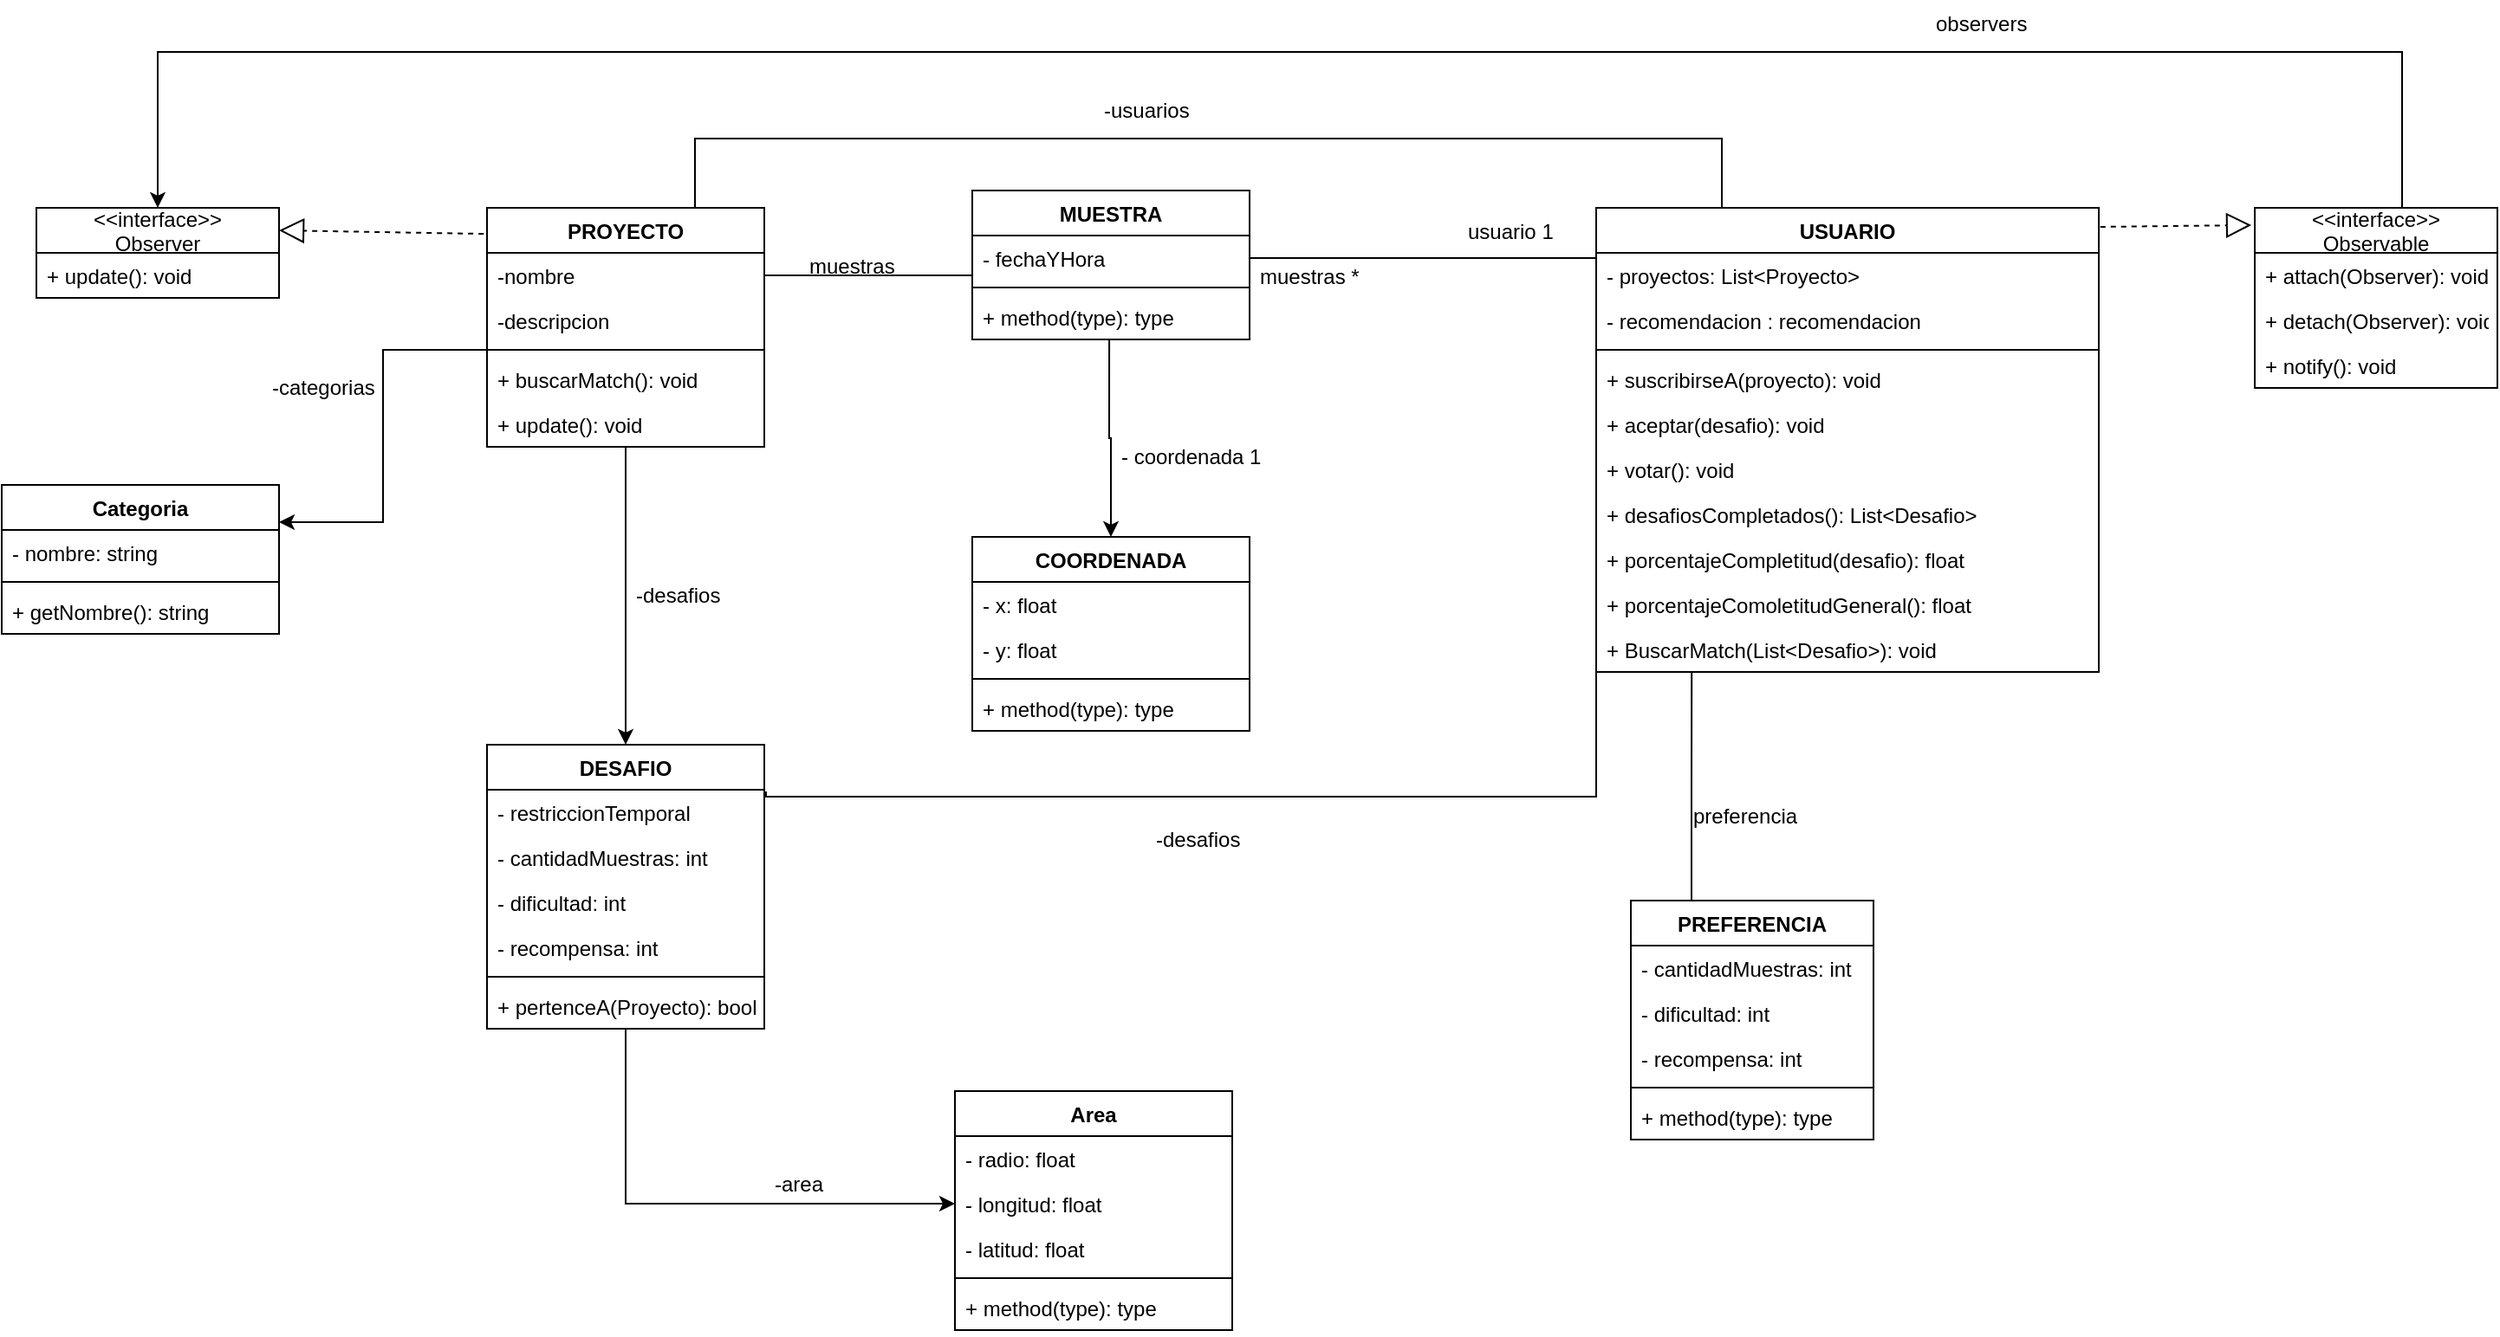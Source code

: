 <mxfile version="20.5.1" type="device"><diagram id="Aha8aXTMeK0WefyMDkca" name="Página-1"><mxGraphModel dx="2237" dy="1279" grid="1" gridSize="10" guides="1" tooltips="1" connect="1" arrows="1" fold="1" page="1" pageScale="1" pageWidth="1169" pageHeight="827" math="0" shadow="0"><root><mxCell id="0"/><mxCell id="1" parent="0"/><mxCell id="2cNmXknDHoKsyeDCSXHs-48" style="edgeStyle=orthogonalEdgeStyle;rounded=0;orthogonalLoop=1;jettySize=auto;html=1;exitX=0.75;exitY=0;exitDx=0;exitDy=0;entryX=0.25;entryY=0;entryDx=0;entryDy=0;endArrow=none;endFill=0;" parent="1" source="2cNmXknDHoKsyeDCSXHs-1" target="2cNmXknDHoKsyeDCSXHs-17" edge="1"><mxGeometry relative="1" as="geometry"><Array as="points"><mxPoint x="140" y="10"/><mxPoint x="733" y="10"/></Array></mxGeometry></mxCell><mxCell id="xSdEniJTxtQEgLRPIjzg-28" style="edgeStyle=orthogonalEdgeStyle;rounded=0;orthogonalLoop=1;jettySize=auto;html=1;exitX=0.5;exitY=1;exitDx=0;exitDy=0;entryX=0.5;entryY=0;entryDx=0;entryDy=0;exitPerimeter=0;" edge="1" parent="1" source="xSdEniJTxtQEgLRPIjzg-6" target="2cNmXknDHoKsyeDCSXHs-9"><mxGeometry relative="1" as="geometry"/></mxCell><mxCell id="xSdEniJTxtQEgLRPIjzg-35" style="edgeStyle=orthogonalEdgeStyle;rounded=0;orthogonalLoop=1;jettySize=auto;html=1;exitX=0.019;exitY=-0.154;exitDx=0;exitDy=0;entryX=1;entryY=0.25;entryDx=0;entryDy=0;exitPerimeter=0;" edge="1" parent="1" source="2cNmXknDHoKsyeDCSXHs-4" target="xSdEniJTxtQEgLRPIjzg-31"><mxGeometry relative="1" as="geometry"/></mxCell><mxCell id="2cNmXknDHoKsyeDCSXHs-1" value="PROYECTO" style="swimlane;fontStyle=1;align=center;verticalAlign=top;childLayout=stackLayout;horizontal=1;startSize=26;horizontalStack=0;resizeParent=1;resizeParentMax=0;resizeLast=0;collapsible=1;marginBottom=0;" parent="1" vertex="1"><mxGeometry x="20" y="50" width="160" height="138" as="geometry"/></mxCell><mxCell id="2cNmXknDHoKsyeDCSXHs-24" value="-nombre" style="text;strokeColor=none;fillColor=none;align=left;verticalAlign=top;spacingLeft=4;spacingRight=4;overflow=hidden;rotatable=0;points=[[0,0.5],[1,0.5]];portConstraint=eastwest;" parent="2cNmXknDHoKsyeDCSXHs-1" vertex="1"><mxGeometry y="26" width="160" height="26" as="geometry"/></mxCell><mxCell id="2cNmXknDHoKsyeDCSXHs-2" value="-descripcion" style="text;strokeColor=none;fillColor=none;align=left;verticalAlign=top;spacingLeft=4;spacingRight=4;overflow=hidden;rotatable=0;points=[[0,0.5],[1,0.5]];portConstraint=eastwest;" parent="2cNmXknDHoKsyeDCSXHs-1" vertex="1"><mxGeometry y="52" width="160" height="26" as="geometry"/></mxCell><mxCell id="2cNmXknDHoKsyeDCSXHs-3" value="" style="line;strokeWidth=1;fillColor=none;align=left;verticalAlign=middle;spacingTop=-1;spacingLeft=3;spacingRight=3;rotatable=0;labelPosition=right;points=[];portConstraint=eastwest;strokeColor=inherit;" parent="2cNmXknDHoKsyeDCSXHs-1" vertex="1"><mxGeometry y="78" width="160" height="8" as="geometry"/></mxCell><mxCell id="2cNmXknDHoKsyeDCSXHs-4" value="+ buscarMatch(): void" style="text;strokeColor=none;fillColor=none;align=left;verticalAlign=top;spacingLeft=4;spacingRight=4;overflow=hidden;rotatable=0;points=[[0,0.5],[1,0.5]];portConstraint=eastwest;" parent="2cNmXknDHoKsyeDCSXHs-1" vertex="1"><mxGeometry y="86" width="160" height="26" as="geometry"/></mxCell><mxCell id="xSdEniJTxtQEgLRPIjzg-6" value="+ update(): void" style="text;strokeColor=none;fillColor=none;align=left;verticalAlign=top;spacingLeft=4;spacingRight=4;overflow=hidden;rotatable=0;points=[[0,0.5],[1,0.5]];portConstraint=eastwest;" vertex="1" parent="2cNmXknDHoKsyeDCSXHs-1"><mxGeometry y="112" width="160" height="26" as="geometry"/></mxCell><mxCell id="xSdEniJTxtQEgLRPIjzg-29" style="edgeStyle=orthogonalEdgeStyle;rounded=0;orthogonalLoop=1;jettySize=auto;html=1;exitX=0.494;exitY=1;exitDx=0;exitDy=0;entryX=0.5;entryY=0;entryDx=0;entryDy=0;exitPerimeter=0;" edge="1" parent="1" source="2cNmXknDHoKsyeDCSXHs-8" target="xSdEniJTxtQEgLRPIjzg-20"><mxGeometry relative="1" as="geometry"/></mxCell><mxCell id="2cNmXknDHoKsyeDCSXHs-5" value="MUESTRA" style="swimlane;fontStyle=1;align=center;verticalAlign=top;childLayout=stackLayout;horizontal=1;startSize=26;horizontalStack=0;resizeParent=1;resizeParentMax=0;resizeLast=0;collapsible=1;marginBottom=0;" parent="1" vertex="1"><mxGeometry x="300" y="40" width="160" height="86" as="geometry"/></mxCell><mxCell id="2cNmXknDHoKsyeDCSXHs-31" value="- fechaYHora" style="text;strokeColor=none;fillColor=none;align=left;verticalAlign=top;spacingLeft=4;spacingRight=4;overflow=hidden;rotatable=0;points=[[0,0.5],[1,0.5]];portConstraint=eastwest;" parent="2cNmXknDHoKsyeDCSXHs-5" vertex="1"><mxGeometry y="26" width="160" height="26" as="geometry"/></mxCell><mxCell id="2cNmXknDHoKsyeDCSXHs-7" value="" style="line;strokeWidth=1;fillColor=none;align=left;verticalAlign=middle;spacingTop=-1;spacingLeft=3;spacingRight=3;rotatable=0;labelPosition=right;points=[];portConstraint=eastwest;strokeColor=inherit;" parent="2cNmXknDHoKsyeDCSXHs-5" vertex="1"><mxGeometry y="52" width="160" height="8" as="geometry"/></mxCell><mxCell id="2cNmXknDHoKsyeDCSXHs-8" value="+ method(type): type" style="text;strokeColor=none;fillColor=none;align=left;verticalAlign=top;spacingLeft=4;spacingRight=4;overflow=hidden;rotatable=0;points=[[0,0.5],[1,0.5]];portConstraint=eastwest;" parent="2cNmXknDHoKsyeDCSXHs-5" vertex="1"><mxGeometry y="60" width="160" height="26" as="geometry"/></mxCell><mxCell id="2cNmXknDHoKsyeDCSXHs-51" style="edgeStyle=orthogonalEdgeStyle;rounded=0;orthogonalLoop=1;jettySize=auto;html=1;exitX=1.006;exitY=0.038;exitDx=0;exitDy=0;entryX=0;entryY=0.5;entryDx=0;entryDy=0;endArrow=none;endFill=0;exitPerimeter=0;" parent="1" source="2cNmXknDHoKsyeDCSXHs-34" target="2cNmXknDHoKsyeDCSXHs-45" edge="1"><mxGeometry relative="1" as="geometry"><Array as="points"><mxPoint x="181" y="390"/><mxPoint x="660" y="390"/></Array></mxGeometry></mxCell><mxCell id="xSdEniJTxtQEgLRPIjzg-18" value="" style="edgeStyle=orthogonalEdgeStyle;rounded=0;orthogonalLoop=1;jettySize=auto;html=1;" edge="1" parent="1" source="2cNmXknDHoKsyeDCSXHs-9" target="X7vQsqVEX9D1h6OuIF9S-7"><mxGeometry relative="1" as="geometry"/></mxCell><mxCell id="2cNmXknDHoKsyeDCSXHs-9" value="DESAFIO" style="swimlane;fontStyle=1;align=center;verticalAlign=top;childLayout=stackLayout;horizontal=1;startSize=26;horizontalStack=0;resizeParent=1;resizeParentMax=0;resizeLast=0;collapsible=1;marginBottom=0;" parent="1" vertex="1"><mxGeometry x="20" y="360" width="160" height="164" as="geometry"/></mxCell><mxCell id="2cNmXknDHoKsyeDCSXHs-34" value="- restriccionTemporal" style="text;strokeColor=none;fillColor=none;align=left;verticalAlign=top;spacingLeft=4;spacingRight=4;overflow=hidden;rotatable=0;points=[[0,0.5],[1,0.5]];portConstraint=eastwest;" parent="2cNmXknDHoKsyeDCSXHs-9" vertex="1"><mxGeometry y="26" width="160" height="26" as="geometry"/></mxCell><mxCell id="2cNmXknDHoKsyeDCSXHs-35" value="- cantidadMuestras: int" style="text;strokeColor=none;fillColor=none;align=left;verticalAlign=top;spacingLeft=4;spacingRight=4;overflow=hidden;rotatable=0;points=[[0,0.5],[1,0.5]];portConstraint=eastwest;" parent="2cNmXknDHoKsyeDCSXHs-9" vertex="1"><mxGeometry y="52" width="160" height="26" as="geometry"/></mxCell><mxCell id="2cNmXknDHoKsyeDCSXHs-36" value="- dificultad: int" style="text;strokeColor=none;fillColor=none;align=left;verticalAlign=top;spacingLeft=4;spacingRight=4;overflow=hidden;rotatable=0;points=[[0,0.5],[1,0.5]];portConstraint=eastwest;" parent="2cNmXknDHoKsyeDCSXHs-9" vertex="1"><mxGeometry y="78" width="160" height="26" as="geometry"/></mxCell><mxCell id="2cNmXknDHoKsyeDCSXHs-37" value="- recompensa: int" style="text;strokeColor=none;fillColor=none;align=left;verticalAlign=top;spacingLeft=4;spacingRight=4;overflow=hidden;rotatable=0;points=[[0,0.5],[1,0.5]];portConstraint=eastwest;" parent="2cNmXknDHoKsyeDCSXHs-9" vertex="1"><mxGeometry y="104" width="160" height="26" as="geometry"/></mxCell><mxCell id="2cNmXknDHoKsyeDCSXHs-11" value="" style="line;strokeWidth=1;fillColor=none;align=left;verticalAlign=middle;spacingTop=-1;spacingLeft=3;spacingRight=3;rotatable=0;labelPosition=right;points=[];portConstraint=eastwest;strokeColor=inherit;" parent="2cNmXknDHoKsyeDCSXHs-9" vertex="1"><mxGeometry y="130" width="160" height="8" as="geometry"/></mxCell><mxCell id="2cNmXknDHoKsyeDCSXHs-12" value="+ pertenceA(Proyecto): bool" style="text;strokeColor=none;fillColor=none;align=left;verticalAlign=top;spacingLeft=4;spacingRight=4;overflow=hidden;rotatable=0;points=[[0,0.5],[1,0.5]];portConstraint=eastwest;" parent="2cNmXknDHoKsyeDCSXHs-9" vertex="1"><mxGeometry y="138" width="160" height="26" as="geometry"/></mxCell><mxCell id="2cNmXknDHoKsyeDCSXHs-49" style="edgeStyle=orthogonalEdgeStyle;rounded=0;orthogonalLoop=1;jettySize=auto;html=1;exitX=0.25;exitY=0;exitDx=0;exitDy=0;entryX=0.19;entryY=1;entryDx=0;entryDy=0;entryPerimeter=0;endArrow=none;endFill=0;" parent="1" source="2cNmXknDHoKsyeDCSXHs-13" target="2cNmXknDHoKsyeDCSXHs-45" edge="1"><mxGeometry relative="1" as="geometry"/></mxCell><mxCell id="2cNmXknDHoKsyeDCSXHs-13" value="PREFERENCIA" style="swimlane;fontStyle=1;align=center;verticalAlign=top;childLayout=stackLayout;horizontal=1;startSize=26;horizontalStack=0;resizeParent=1;resizeParentMax=0;resizeLast=0;collapsible=1;marginBottom=0;" parent="1" vertex="1"><mxGeometry x="680" y="450" width="140" height="138" as="geometry"/></mxCell><mxCell id="2cNmXknDHoKsyeDCSXHs-14" value="- cantidadMuestras: int" style="text;strokeColor=none;fillColor=none;align=left;verticalAlign=top;spacingLeft=4;spacingRight=4;overflow=hidden;rotatable=0;points=[[0,0.5],[1,0.5]];portConstraint=eastwest;" parent="2cNmXknDHoKsyeDCSXHs-13" vertex="1"><mxGeometry y="26" width="140" height="26" as="geometry"/></mxCell><mxCell id="2cNmXknDHoKsyeDCSXHs-32" value="- dificultad: int" style="text;strokeColor=none;fillColor=none;align=left;verticalAlign=top;spacingLeft=4;spacingRight=4;overflow=hidden;rotatable=0;points=[[0,0.5],[1,0.5]];portConstraint=eastwest;" parent="2cNmXknDHoKsyeDCSXHs-13" vertex="1"><mxGeometry y="52" width="140" height="26" as="geometry"/></mxCell><mxCell id="2cNmXknDHoKsyeDCSXHs-33" value="- recompensa: int" style="text;strokeColor=none;fillColor=none;align=left;verticalAlign=top;spacingLeft=4;spacingRight=4;overflow=hidden;rotatable=0;points=[[0,0.5],[1,0.5]];portConstraint=eastwest;" parent="2cNmXknDHoKsyeDCSXHs-13" vertex="1"><mxGeometry y="78" width="140" height="26" as="geometry"/></mxCell><mxCell id="2cNmXknDHoKsyeDCSXHs-15" value="" style="line;strokeWidth=1;fillColor=none;align=left;verticalAlign=middle;spacingTop=-1;spacingLeft=3;spacingRight=3;rotatable=0;labelPosition=right;points=[];portConstraint=eastwest;strokeColor=inherit;" parent="2cNmXknDHoKsyeDCSXHs-13" vertex="1"><mxGeometry y="104" width="140" height="8" as="geometry"/></mxCell><mxCell id="2cNmXknDHoKsyeDCSXHs-16" value="+ method(type): type" style="text;strokeColor=none;fillColor=none;align=left;verticalAlign=top;spacingLeft=4;spacingRight=4;overflow=hidden;rotatable=0;points=[[0,0.5],[1,0.5]];portConstraint=eastwest;" parent="2cNmXknDHoKsyeDCSXHs-13" vertex="1"><mxGeometry y="112" width="140" height="26" as="geometry"/></mxCell><mxCell id="2cNmXknDHoKsyeDCSXHs-17" value="USUARIO" style="swimlane;fontStyle=1;align=center;verticalAlign=top;childLayout=stackLayout;horizontal=1;startSize=26;horizontalStack=0;resizeParent=1;resizeParentMax=0;resizeLast=0;collapsible=1;marginBottom=0;" parent="1" vertex="1"><mxGeometry x="660" y="50" width="290" height="268" as="geometry"/></mxCell><mxCell id="2cNmXknDHoKsyeDCSXHs-38" value="- proyectos: List&lt;Proyecto&gt;" style="text;strokeColor=none;fillColor=none;align=left;verticalAlign=top;spacingLeft=4;spacingRight=4;overflow=hidden;rotatable=0;points=[[0,0.5],[1,0.5]];portConstraint=eastwest;" parent="2cNmXknDHoKsyeDCSXHs-17" vertex="1"><mxGeometry y="26" width="290" height="26" as="geometry"/></mxCell><mxCell id="X7vQsqVEX9D1h6OuIF9S-1" value="- recomendacion : recomendacion " style="text;strokeColor=none;fillColor=none;align=left;verticalAlign=top;spacingLeft=4;spacingRight=4;overflow=hidden;rotatable=0;points=[[0,0.5],[1,0.5]];portConstraint=eastwest;" parent="2cNmXknDHoKsyeDCSXHs-17" vertex="1"><mxGeometry y="52" width="290" height="26" as="geometry"/></mxCell><mxCell id="2cNmXknDHoKsyeDCSXHs-19" value="" style="line;strokeWidth=1;fillColor=none;align=left;verticalAlign=middle;spacingTop=-1;spacingLeft=3;spacingRight=3;rotatable=0;labelPosition=right;points=[];portConstraint=eastwest;strokeColor=inherit;" parent="2cNmXknDHoKsyeDCSXHs-17" vertex="1"><mxGeometry y="78" width="290" height="8" as="geometry"/></mxCell><mxCell id="X7vQsqVEX9D1h6OuIF9S-8" value="+ suscribirseA(proyecto): void" style="text;strokeColor=none;fillColor=none;align=left;verticalAlign=top;spacingLeft=4;spacingRight=4;overflow=hidden;rotatable=0;points=[[0,0.5],[1,0.5]];portConstraint=eastwest;" parent="2cNmXknDHoKsyeDCSXHs-17" vertex="1"><mxGeometry y="86" width="290" height="26" as="geometry"/></mxCell><mxCell id="2cNmXknDHoKsyeDCSXHs-20" value="+ aceptar(desafio): void" style="text;strokeColor=none;fillColor=none;align=left;verticalAlign=top;spacingLeft=4;spacingRight=4;overflow=hidden;rotatable=0;points=[[0,0.5],[1,0.5]];portConstraint=eastwest;" parent="2cNmXknDHoKsyeDCSXHs-17" vertex="1"><mxGeometry y="112" width="290" height="26" as="geometry"/></mxCell><mxCell id="2cNmXknDHoKsyeDCSXHs-41" value="+ votar(): void" style="text;strokeColor=none;fillColor=none;align=left;verticalAlign=top;spacingLeft=4;spacingRight=4;overflow=hidden;rotatable=0;points=[[0,0.5],[1,0.5]];portConstraint=eastwest;" parent="2cNmXknDHoKsyeDCSXHs-17" vertex="1"><mxGeometry y="138" width="290" height="26" as="geometry"/></mxCell><mxCell id="2cNmXknDHoKsyeDCSXHs-42" value="+ desafiosCompletados(): List&lt;Desafio&gt;" style="text;strokeColor=none;fillColor=none;align=left;verticalAlign=top;spacingLeft=4;spacingRight=4;overflow=hidden;rotatable=0;points=[[0,0.5],[1,0.5]];portConstraint=eastwest;" parent="2cNmXknDHoKsyeDCSXHs-17" vertex="1"><mxGeometry y="164" width="290" height="26" as="geometry"/></mxCell><mxCell id="2cNmXknDHoKsyeDCSXHs-43" value="+ porcentajeCompletitud(desafio): float" style="text;strokeColor=none;fillColor=none;align=left;verticalAlign=top;spacingLeft=4;spacingRight=4;overflow=hidden;rotatable=0;points=[[0,0.5],[1,0.5]];portConstraint=eastwest;" parent="2cNmXknDHoKsyeDCSXHs-17" vertex="1"><mxGeometry y="190" width="290" height="26" as="geometry"/></mxCell><mxCell id="2cNmXknDHoKsyeDCSXHs-44" value="+ porcentajeComoletitudGeneral(): float" style="text;strokeColor=none;fillColor=none;align=left;verticalAlign=top;spacingLeft=4;spacingRight=4;overflow=hidden;rotatable=0;points=[[0,0.5],[1,0.5]];portConstraint=eastwest;" parent="2cNmXknDHoKsyeDCSXHs-17" vertex="1"><mxGeometry y="216" width="290" height="26" as="geometry"/></mxCell><mxCell id="2cNmXknDHoKsyeDCSXHs-45" value="+ BuscarMatch(List&lt;Desafio&gt;): void" style="text;strokeColor=none;fillColor=none;align=left;verticalAlign=top;spacingLeft=4;spacingRight=4;overflow=hidden;rotatable=0;points=[[0,0.5],[1,0.5]];portConstraint=eastwest;" parent="2cNmXknDHoKsyeDCSXHs-17" vertex="1"><mxGeometry y="242" width="290" height="26" as="geometry"/></mxCell><mxCell id="2cNmXknDHoKsyeDCSXHs-46" style="edgeStyle=orthogonalEdgeStyle;rounded=0;orthogonalLoop=1;jettySize=auto;html=1;exitX=1;exitY=0.5;exitDx=0;exitDy=0;endArrow=none;endFill=0;" parent="1" source="2cNmXknDHoKsyeDCSXHs-24" edge="1"><mxGeometry relative="1" as="geometry"><mxPoint x="300" y="89" as="targetPoint"/></mxGeometry></mxCell><mxCell id="2cNmXknDHoKsyeDCSXHs-26" value="muestras" style="text;strokeColor=none;fillColor=none;align=left;verticalAlign=top;spacingLeft=4;spacingRight=4;overflow=hidden;rotatable=0;points=[[0,0.5],[1,0.5]];portConstraint=eastwest;" parent="1" vertex="1"><mxGeometry x="200" y="70" width="160" height="26" as="geometry"/></mxCell><mxCell id="2cNmXknDHoKsyeDCSXHs-27" value="-desafios" style="text;strokeColor=none;fillColor=none;align=left;verticalAlign=top;spacingLeft=4;spacingRight=4;overflow=hidden;rotatable=0;points=[[0,0.5],[1,0.5]];portConstraint=eastwest;" parent="1" vertex="1"><mxGeometry x="100" y="260" width="160" height="26" as="geometry"/></mxCell><mxCell id="2cNmXknDHoKsyeDCSXHs-28" value="-usuarios" style="text;strokeColor=none;fillColor=none;align=left;verticalAlign=top;spacingLeft=4;spacingRight=4;overflow=hidden;rotatable=0;points=[[0,0.5],[1,0.5]];portConstraint=eastwest;" parent="1" vertex="1"><mxGeometry x="370" y="-20" width="160" height="26" as="geometry"/></mxCell><mxCell id="2cNmXknDHoKsyeDCSXHs-39" value="preferencia" style="text;strokeColor=none;fillColor=none;align=left;verticalAlign=top;spacingLeft=4;spacingRight=4;overflow=hidden;rotatable=0;points=[[0,0.5],[1,0.5]];portConstraint=eastwest;" parent="1" vertex="1"><mxGeometry x="710" y="387.5" width="290" height="26" as="geometry"/></mxCell><mxCell id="2cNmXknDHoKsyeDCSXHs-50" style="edgeStyle=orthogonalEdgeStyle;rounded=0;orthogonalLoop=1;jettySize=auto;html=1;exitX=0;exitY=0.231;exitDx=0;exitDy=0;entryX=1;entryY=0.5;entryDx=0;entryDy=0;endArrow=none;endFill=0;exitPerimeter=0;" parent="1" edge="1" source="2cNmXknDHoKsyeDCSXHs-38"><mxGeometry relative="1" as="geometry"><mxPoint x="660" y="115" as="sourcePoint"/><mxPoint x="460" y="79" as="targetPoint"/><Array as="points"><mxPoint x="660" y="79"/></Array></mxGeometry></mxCell><mxCell id="2cNmXknDHoKsyeDCSXHs-18" value="muestras *" style="text;strokeColor=none;fillColor=none;align=left;verticalAlign=top;spacingLeft=4;spacingRight=4;overflow=hidden;rotatable=0;points=[[0,0.5],[1,0.5]];portConstraint=eastwest;" parent="1" vertex="1"><mxGeometry x="460" y="76" width="70" height="26" as="geometry"/></mxCell><mxCell id="2cNmXknDHoKsyeDCSXHs-52" value="-desafios" style="text;strokeColor=none;fillColor=none;align=left;verticalAlign=top;spacingLeft=4;spacingRight=4;overflow=hidden;rotatable=0;points=[[0,0.5],[1,0.5]];portConstraint=eastwest;" parent="1" vertex="1"><mxGeometry x="400" y="401" width="160" height="26" as="geometry"/></mxCell><mxCell id="X7vQsqVEX9D1h6OuIF9S-2" value="Area" style="swimlane;fontStyle=1;align=center;verticalAlign=top;childLayout=stackLayout;horizontal=1;startSize=26;horizontalStack=0;resizeParent=1;resizeParentMax=0;resizeLast=0;collapsible=1;marginBottom=0;" parent="1" vertex="1"><mxGeometry x="290" y="560" width="160" height="138" as="geometry"/></mxCell><mxCell id="X7vQsqVEX9D1h6OuIF9S-3" value="- radio: float" style="text;strokeColor=none;fillColor=none;align=left;verticalAlign=top;spacingLeft=4;spacingRight=4;overflow=hidden;rotatable=0;points=[[0,0.5],[1,0.5]];portConstraint=eastwest;" parent="X7vQsqVEX9D1h6OuIF9S-2" vertex="1"><mxGeometry y="26" width="160" height="26" as="geometry"/></mxCell><mxCell id="X7vQsqVEX9D1h6OuIF9S-7" value="- longitud: float" style="text;strokeColor=none;fillColor=none;align=left;verticalAlign=top;spacingLeft=4;spacingRight=4;overflow=hidden;rotatable=0;points=[[0,0.5],[1,0.5]];portConstraint=eastwest;" parent="X7vQsqVEX9D1h6OuIF9S-2" vertex="1"><mxGeometry y="52" width="160" height="26" as="geometry"/></mxCell><mxCell id="X7vQsqVEX9D1h6OuIF9S-6" value="- latitud: float" style="text;strokeColor=none;fillColor=none;align=left;verticalAlign=top;spacingLeft=4;spacingRight=4;overflow=hidden;rotatable=0;points=[[0,0.5],[1,0.5]];portConstraint=eastwest;" parent="X7vQsqVEX9D1h6OuIF9S-2" vertex="1"><mxGeometry y="78" width="160" height="26" as="geometry"/></mxCell><mxCell id="X7vQsqVEX9D1h6OuIF9S-4" value="" style="line;strokeWidth=1;fillColor=none;align=left;verticalAlign=middle;spacingTop=-1;spacingLeft=3;spacingRight=3;rotatable=0;labelPosition=right;points=[];portConstraint=eastwest;strokeColor=inherit;" parent="X7vQsqVEX9D1h6OuIF9S-2" vertex="1"><mxGeometry y="104" width="160" height="8" as="geometry"/></mxCell><mxCell id="X7vQsqVEX9D1h6OuIF9S-5" value="+ method(type): type" style="text;strokeColor=none;fillColor=none;align=left;verticalAlign=top;spacingLeft=4;spacingRight=4;overflow=hidden;rotatable=0;points=[[0,0.5],[1,0.5]];portConstraint=eastwest;" parent="X7vQsqVEX9D1h6OuIF9S-2" vertex="1"><mxGeometry y="112" width="160" height="26" as="geometry"/></mxCell><mxCell id="xSdEniJTxtQEgLRPIjzg-1" value="&lt;&lt;interface&gt;&gt;&#10;Observer" style="swimlane;fontStyle=0;childLayout=stackLayout;horizontal=1;startSize=26;fillColor=none;horizontalStack=0;resizeParent=1;resizeParentMax=0;resizeLast=0;collapsible=1;marginBottom=0;" vertex="1" parent="1"><mxGeometry x="-240" y="50" width="140" height="52" as="geometry"/></mxCell><mxCell id="xSdEniJTxtQEgLRPIjzg-2" value="+ update(): void" style="text;strokeColor=none;fillColor=none;align=left;verticalAlign=top;spacingLeft=4;spacingRight=4;overflow=hidden;rotatable=0;points=[[0,0.5],[1,0.5]];portConstraint=eastwest;" vertex="1" parent="xSdEniJTxtQEgLRPIjzg-1"><mxGeometry y="26" width="140" height="26" as="geometry"/></mxCell><mxCell id="xSdEniJTxtQEgLRPIjzg-5" value="" style="endArrow=block;dashed=1;endFill=0;endSize=12;html=1;rounded=0;exitX=-0.012;exitY=0.109;exitDx=0;exitDy=0;exitPerimeter=0;entryX=1;entryY=0.25;entryDx=0;entryDy=0;" edge="1" parent="1" source="2cNmXknDHoKsyeDCSXHs-1" target="xSdEniJTxtQEgLRPIjzg-1"><mxGeometry width="160" relative="1" as="geometry"><mxPoint x="-310" y="110" as="sourcePoint"/><mxPoint x="-150" y="110" as="targetPoint"/></mxGeometry></mxCell><mxCell id="xSdEniJTxtQEgLRPIjzg-13" style="edgeStyle=orthogonalEdgeStyle;rounded=0;orthogonalLoop=1;jettySize=auto;html=1;exitX=0.25;exitY=0;exitDx=0;exitDy=0;entryX=0.5;entryY=0;entryDx=0;entryDy=0;" edge="1" parent="1" source="xSdEniJTxtQEgLRPIjzg-7" target="xSdEniJTxtQEgLRPIjzg-1"><mxGeometry relative="1" as="geometry"><Array as="points"><mxPoint x="1125" y="-40"/><mxPoint x="-170" y="-40"/></Array></mxGeometry></mxCell><mxCell id="xSdEniJTxtQEgLRPIjzg-7" value="&lt;&lt;interface&gt;&gt;&#10;Observable" style="swimlane;fontStyle=0;childLayout=stackLayout;horizontal=1;startSize=26;fillColor=none;horizontalStack=0;resizeParent=1;resizeParentMax=0;resizeLast=0;collapsible=1;marginBottom=0;" vertex="1" parent="1"><mxGeometry x="1040" y="50" width="140" height="104" as="geometry"/></mxCell><mxCell id="xSdEniJTxtQEgLRPIjzg-8" value="+ attach(Observer): void" style="text;strokeColor=none;fillColor=none;align=left;verticalAlign=top;spacingLeft=4;spacingRight=4;overflow=hidden;rotatable=0;points=[[0,0.5],[1,0.5]];portConstraint=eastwest;" vertex="1" parent="xSdEniJTxtQEgLRPIjzg-7"><mxGeometry y="26" width="140" height="26" as="geometry"/></mxCell><mxCell id="xSdEniJTxtQEgLRPIjzg-9" value="+ detach(Observer): void" style="text;strokeColor=none;fillColor=none;align=left;verticalAlign=top;spacingLeft=4;spacingRight=4;overflow=hidden;rotatable=0;points=[[0,0.5],[1,0.5]];portConstraint=eastwest;" vertex="1" parent="xSdEniJTxtQEgLRPIjzg-7"><mxGeometry y="52" width="140" height="26" as="geometry"/></mxCell><mxCell id="xSdEniJTxtQEgLRPIjzg-10" value="+ notify(): void" style="text;strokeColor=none;fillColor=none;align=left;verticalAlign=top;spacingLeft=4;spacingRight=4;overflow=hidden;rotatable=0;points=[[0,0.5],[1,0.5]];portConstraint=eastwest;" vertex="1" parent="xSdEniJTxtQEgLRPIjzg-7"><mxGeometry y="78" width="140" height="26" as="geometry"/></mxCell><mxCell id="xSdEniJTxtQEgLRPIjzg-11" value="" style="endArrow=block;dashed=1;endFill=0;endSize=12;html=1;rounded=0;exitX=1.003;exitY=0.041;exitDx=0;exitDy=0;exitPerimeter=0;entryX=-0.014;entryY=0.096;entryDx=0;entryDy=0;entryPerimeter=0;" edge="1" parent="1" source="2cNmXknDHoKsyeDCSXHs-17" target="xSdEniJTxtQEgLRPIjzg-7"><mxGeometry width="160" relative="1" as="geometry"><mxPoint x="970" y="40" as="sourcePoint"/><mxPoint x="1130" y="40" as="targetPoint"/></mxGeometry></mxCell><mxCell id="xSdEniJTxtQEgLRPIjzg-14" value="observers" style="text;strokeColor=none;fillColor=none;align=left;verticalAlign=top;spacingLeft=4;spacingRight=4;overflow=hidden;rotatable=0;points=[[0,0.5],[1,0.5]];portConstraint=eastwest;" vertex="1" parent="1"><mxGeometry x="850" y="-70" width="70" height="26" as="geometry"/></mxCell><mxCell id="xSdEniJTxtQEgLRPIjzg-19" value="-area" style="text;strokeColor=none;fillColor=none;align=left;verticalAlign=top;spacingLeft=4;spacingRight=4;overflow=hidden;rotatable=0;points=[[0,0.5],[1,0.5]];portConstraint=eastwest;" vertex="1" parent="1"><mxGeometry x="180" y="600" width="160" height="26" as="geometry"/></mxCell><mxCell id="xSdEniJTxtQEgLRPIjzg-20" value="COORDENADA" style="swimlane;fontStyle=1;align=center;verticalAlign=top;childLayout=stackLayout;horizontal=1;startSize=26;horizontalStack=0;resizeParent=1;resizeParentMax=0;resizeLast=0;collapsible=1;marginBottom=0;" vertex="1" parent="1"><mxGeometry x="300" y="240" width="160" height="112" as="geometry"/></mxCell><mxCell id="xSdEniJTxtQEgLRPIjzg-21" value="- x: float" style="text;strokeColor=none;fillColor=none;align=left;verticalAlign=top;spacingLeft=4;spacingRight=4;overflow=hidden;rotatable=0;points=[[0,0.5],[1,0.5]];portConstraint=eastwest;" vertex="1" parent="xSdEniJTxtQEgLRPIjzg-20"><mxGeometry y="26" width="160" height="26" as="geometry"/></mxCell><mxCell id="xSdEniJTxtQEgLRPIjzg-23" value="- y: float" style="text;strokeColor=none;fillColor=none;align=left;verticalAlign=top;spacingLeft=4;spacingRight=4;overflow=hidden;rotatable=0;points=[[0,0.5],[1,0.5]];portConstraint=eastwest;" vertex="1" parent="xSdEniJTxtQEgLRPIjzg-20"><mxGeometry y="52" width="160" height="26" as="geometry"/></mxCell><mxCell id="xSdEniJTxtQEgLRPIjzg-24" value="" style="line;strokeWidth=1;fillColor=none;align=left;verticalAlign=middle;spacingTop=-1;spacingLeft=3;spacingRight=3;rotatable=0;labelPosition=right;points=[];portConstraint=eastwest;strokeColor=inherit;" vertex="1" parent="xSdEniJTxtQEgLRPIjzg-20"><mxGeometry y="78" width="160" height="8" as="geometry"/></mxCell><mxCell id="xSdEniJTxtQEgLRPIjzg-25" value="+ method(type): type" style="text;strokeColor=none;fillColor=none;align=left;verticalAlign=top;spacingLeft=4;spacingRight=4;overflow=hidden;rotatable=0;points=[[0,0.5],[1,0.5]];portConstraint=eastwest;" vertex="1" parent="xSdEniJTxtQEgLRPIjzg-20"><mxGeometry y="86" width="160" height="26" as="geometry"/></mxCell><mxCell id="2cNmXknDHoKsyeDCSXHs-6" value="- coordenada 1" style="text;strokeColor=none;fillColor=none;align=left;verticalAlign=top;spacingLeft=4;spacingRight=4;overflow=hidden;rotatable=0;points=[[0,0.5],[1,0.5]];portConstraint=eastwest;" parent="1" vertex="1"><mxGeometry x="380" y="180" width="160" height="26" as="geometry"/></mxCell><mxCell id="xSdEniJTxtQEgLRPIjzg-30" value="usuario 1" style="text;strokeColor=none;fillColor=none;align=left;verticalAlign=top;spacingLeft=4;spacingRight=4;overflow=hidden;rotatable=0;points=[[0,0.5],[1,0.5]];portConstraint=eastwest;" vertex="1" parent="1"><mxGeometry x="580" y="50" width="70" height="26" as="geometry"/></mxCell><mxCell id="xSdEniJTxtQEgLRPIjzg-31" value="Categoria" style="swimlane;fontStyle=1;align=center;verticalAlign=top;childLayout=stackLayout;horizontal=1;startSize=26;horizontalStack=0;resizeParent=1;resizeParentMax=0;resizeLast=0;collapsible=1;marginBottom=0;" vertex="1" parent="1"><mxGeometry x="-260" y="210" width="160" height="86" as="geometry"/></mxCell><mxCell id="xSdEniJTxtQEgLRPIjzg-32" value="- nombre: string" style="text;strokeColor=none;fillColor=none;align=left;verticalAlign=top;spacingLeft=4;spacingRight=4;overflow=hidden;rotatable=0;points=[[0,0.5],[1,0.5]];portConstraint=eastwest;" vertex="1" parent="xSdEniJTxtQEgLRPIjzg-31"><mxGeometry y="26" width="160" height="26" as="geometry"/></mxCell><mxCell id="xSdEniJTxtQEgLRPIjzg-33" value="" style="line;strokeWidth=1;fillColor=none;align=left;verticalAlign=middle;spacingTop=-1;spacingLeft=3;spacingRight=3;rotatable=0;labelPosition=right;points=[];portConstraint=eastwest;strokeColor=inherit;" vertex="1" parent="xSdEniJTxtQEgLRPIjzg-31"><mxGeometry y="52" width="160" height="8" as="geometry"/></mxCell><mxCell id="xSdEniJTxtQEgLRPIjzg-34" value="+ getNombre(): string" style="text;strokeColor=none;fillColor=none;align=left;verticalAlign=top;spacingLeft=4;spacingRight=4;overflow=hidden;rotatable=0;points=[[0,0.5],[1,0.5]];portConstraint=eastwest;" vertex="1" parent="xSdEniJTxtQEgLRPIjzg-31"><mxGeometry y="60" width="160" height="26" as="geometry"/></mxCell><mxCell id="2cNmXknDHoKsyeDCSXHs-25" value="-categorias" style="text;strokeColor=none;fillColor=none;align=left;verticalAlign=top;spacingLeft=4;spacingRight=4;overflow=hidden;rotatable=0;points=[[0,0.5],[1,0.5]];portConstraint=eastwest;" parent="1" vertex="1"><mxGeometry x="-110" y="140" width="160" height="26" as="geometry"/></mxCell></root></mxGraphModel></diagram></mxfile>